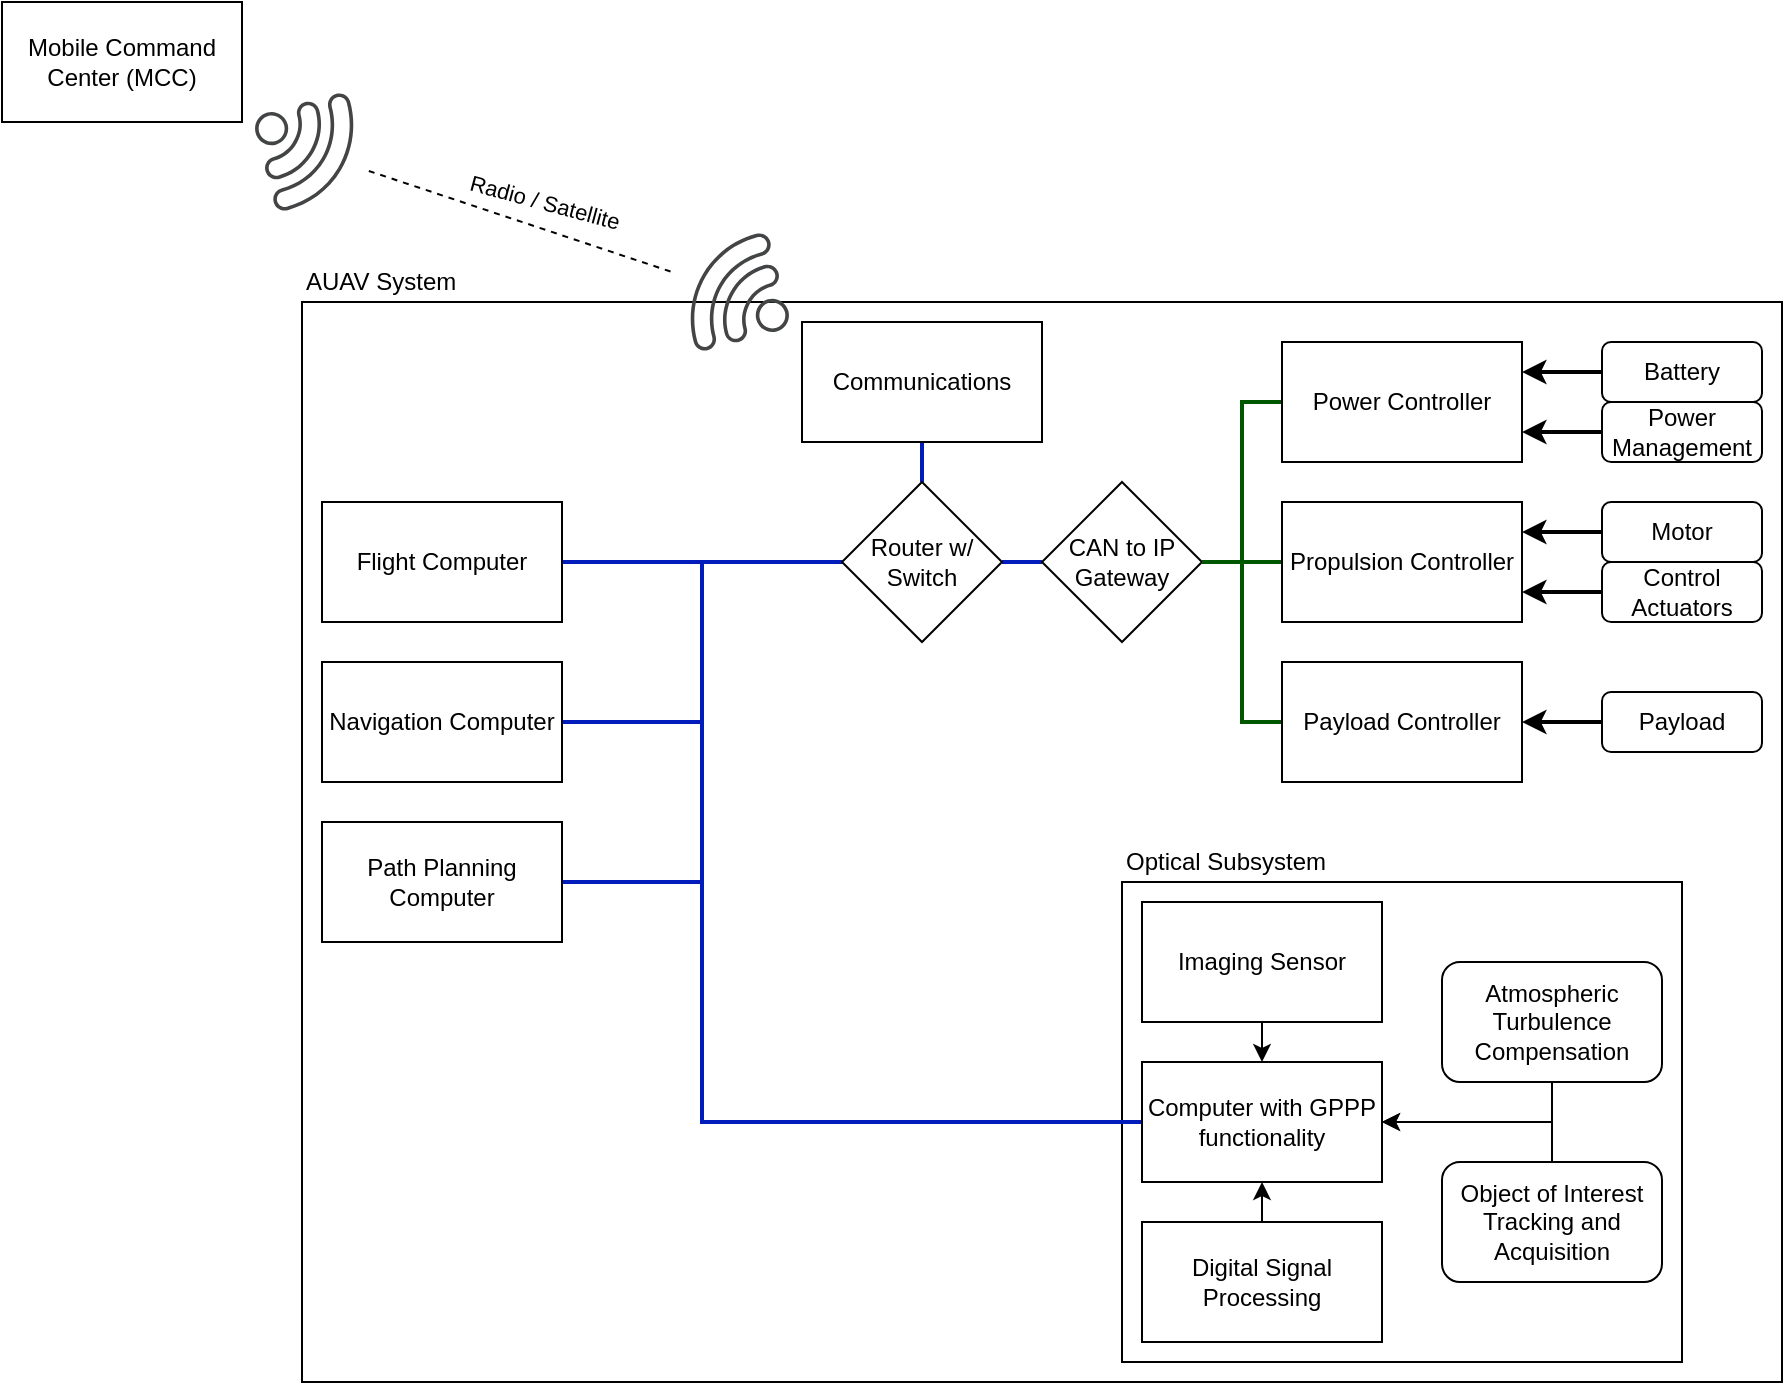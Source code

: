 <mxfile version="19.0.3" type="device" pages="2"><diagram id="a1Nc6bbtsehkuqlDhTDn" name="AUAV System"><mxGraphModel dx="1038" dy="641" grid="1" gridSize="10" guides="1" tooltips="1" connect="1" arrows="1" fold="1" page="1" pageScale="1" pageWidth="1100" pageHeight="850" math="0" shadow="0"><root><mxCell id="0"/><mxCell id="1" parent="0"/><mxCell id="znmKWC594NQdGTzIe42B-1" value="" style="rounded=0;whiteSpace=wrap;html=1;fillColor=none;" vertex="1" parent="1"><mxGeometry x="190" y="190" width="740" height="540" as="geometry"/></mxCell><mxCell id="JwsOHd1-iFnEKTOOpqQ--11" value="" style="rounded=0;whiteSpace=wrap;html=1;fillColor=none;" parent="1" vertex="1"><mxGeometry x="600" y="480" width="280" height="240" as="geometry"/></mxCell><mxCell id="JwsOHd1-iFnEKTOOpqQ--1" value="Mobile Command Center (MCC)" style="rounded=0;whiteSpace=wrap;html=1;" parent="1" vertex="1"><mxGeometry x="40" y="40" width="120" height="60" as="geometry"/></mxCell><mxCell id="JwsOHd1-iFnEKTOOpqQ--33" style="edgeStyle=orthogonalEdgeStyle;rounded=0;orthogonalLoop=1;jettySize=auto;html=1;exitX=0.5;exitY=1;exitDx=0;exitDy=0;entryX=0.5;entryY=0;entryDx=0;entryDy=0;endArrow=none;endFill=0;strokeWidth=2;fillColor=#0050ef;strokeColor=#001DBC;" parent="1" source="JwsOHd1-iFnEKTOOpqQ--3" target="JwsOHd1-iFnEKTOOpqQ--24" edge="1"><mxGeometry relative="1" as="geometry"/></mxCell><mxCell id="JwsOHd1-iFnEKTOOpqQ--3" value="Communications" style="rounded=0;whiteSpace=wrap;html=1;" parent="1" vertex="1"><mxGeometry x="440" y="200" width="120" height="60" as="geometry"/></mxCell><mxCell id="JwsOHd1-iFnEKTOOpqQ--28" style="edgeStyle=orthogonalEdgeStyle;rounded=0;orthogonalLoop=1;jettySize=auto;html=1;exitX=1;exitY=0.5;exitDx=0;exitDy=0;entryX=0;entryY=0.5;entryDx=0;entryDy=0;fillColor=#0050ef;strokeColor=#001DBC;strokeWidth=2;endArrow=none;endFill=0;" parent="1" source="JwsOHd1-iFnEKTOOpqQ--4" target="JwsOHd1-iFnEKTOOpqQ--24" edge="1"><mxGeometry relative="1" as="geometry"/></mxCell><mxCell id="JwsOHd1-iFnEKTOOpqQ--4" value="Flight Computer" style="rounded=0;whiteSpace=wrap;html=1;" parent="1" vertex="1"><mxGeometry x="200" y="290" width="120" height="60" as="geometry"/></mxCell><mxCell id="JwsOHd1-iFnEKTOOpqQ--29" style="edgeStyle=orthogonalEdgeStyle;rounded=0;orthogonalLoop=1;jettySize=auto;html=1;exitX=1;exitY=0.5;exitDx=0;exitDy=0;entryX=0;entryY=0.5;entryDx=0;entryDy=0;fillColor=#0050ef;strokeColor=#001DBC;strokeWidth=2;endArrow=none;endFill=0;" parent="1" source="JwsOHd1-iFnEKTOOpqQ--5" target="JwsOHd1-iFnEKTOOpqQ--24" edge="1"><mxGeometry relative="1" as="geometry"/></mxCell><mxCell id="JwsOHd1-iFnEKTOOpqQ--5" value="Navigation Computer" style="rounded=0;whiteSpace=wrap;html=1;" parent="1" vertex="1"><mxGeometry x="200" y="370" width="120" height="60" as="geometry"/></mxCell><mxCell id="JwsOHd1-iFnEKTOOpqQ--30" style="edgeStyle=orthogonalEdgeStyle;rounded=0;orthogonalLoop=1;jettySize=auto;html=1;exitX=1;exitY=0.5;exitDx=0;exitDy=0;entryX=0;entryY=0.5;entryDx=0;entryDy=0;fillColor=#0050ef;strokeColor=#001DBC;strokeWidth=2;endArrow=none;endFill=0;" parent="1" source="JwsOHd1-iFnEKTOOpqQ--6" target="JwsOHd1-iFnEKTOOpqQ--24" edge="1"><mxGeometry relative="1" as="geometry"/></mxCell><mxCell id="JwsOHd1-iFnEKTOOpqQ--6" value="Path Planning Computer" style="rounded=0;whiteSpace=wrap;html=1;" parent="1" vertex="1"><mxGeometry x="200" y="450" width="120" height="60" as="geometry"/></mxCell><mxCell id="JwsOHd1-iFnEKTOOpqQ--27" style="edgeStyle=orthogonalEdgeStyle;rounded=0;orthogonalLoop=1;jettySize=auto;html=1;exitX=0;exitY=0.5;exitDx=0;exitDy=0;entryX=1;entryY=0.5;entryDx=0;entryDy=0;strokeWidth=2;fillColor=#008a00;strokeColor=#005700;endArrow=none;endFill=0;" parent="1" source="JwsOHd1-iFnEKTOOpqQ--7" target="JwsOHd1-iFnEKTOOpqQ--25" edge="1"><mxGeometry relative="1" as="geometry"/></mxCell><mxCell id="JwsOHd1-iFnEKTOOpqQ--7" value="Propulsion Controller" style="rounded=0;whiteSpace=wrap;html=1;" parent="1" vertex="1"><mxGeometry x="680" y="290" width="120" height="60" as="geometry"/></mxCell><mxCell id="JwsOHd1-iFnEKTOOpqQ--21" style="edgeStyle=orthogonalEdgeStyle;rounded=0;orthogonalLoop=1;jettySize=auto;html=1;exitX=0.5;exitY=1;exitDx=0;exitDy=0;entryX=0.5;entryY=0;entryDx=0;entryDy=0;" parent="1" source="JwsOHd1-iFnEKTOOpqQ--12" target="JwsOHd1-iFnEKTOOpqQ--13" edge="1"><mxGeometry relative="1" as="geometry"/></mxCell><mxCell id="JwsOHd1-iFnEKTOOpqQ--12" value="Imaging Sensor" style="rounded=0;whiteSpace=wrap;html=1;fillColor=default;" parent="1" vertex="1"><mxGeometry x="610" y="490" width="120" height="60" as="geometry"/></mxCell><mxCell id="JwsOHd1-iFnEKTOOpqQ--31" style="edgeStyle=orthogonalEdgeStyle;rounded=0;orthogonalLoop=1;jettySize=auto;html=1;exitX=0;exitY=0.5;exitDx=0;exitDy=0;entryX=0.5;entryY=1;entryDx=0;entryDy=0;fillColor=#0050ef;strokeColor=#001DBC;strokeWidth=2;endArrow=none;endFill=0;" parent="1" source="JwsOHd1-iFnEKTOOpqQ--13" target="JwsOHd1-iFnEKTOOpqQ--24" edge="1"><mxGeometry relative="1" as="geometry"><Array as="points"><mxPoint x="390" y="600"/><mxPoint x="390" y="320"/><mxPoint x="500" y="320"/></Array></mxGeometry></mxCell><mxCell id="JwsOHd1-iFnEKTOOpqQ--13" value="Computer with GPPP functionality" style="rounded=0;whiteSpace=wrap;html=1;fillColor=default;" parent="1" vertex="1"><mxGeometry x="610" y="570" width="120" height="60" as="geometry"/></mxCell><mxCell id="JwsOHd1-iFnEKTOOpqQ--22" style="edgeStyle=orthogonalEdgeStyle;rounded=0;orthogonalLoop=1;jettySize=auto;html=1;exitX=0.5;exitY=0;exitDx=0;exitDy=0;entryX=0.5;entryY=1;entryDx=0;entryDy=0;" parent="1" source="JwsOHd1-iFnEKTOOpqQ--14" target="JwsOHd1-iFnEKTOOpqQ--13" edge="1"><mxGeometry relative="1" as="geometry"/></mxCell><mxCell id="JwsOHd1-iFnEKTOOpqQ--14" value="Digital Signal Processing" style="rounded=0;whiteSpace=wrap;html=1;fillColor=default;" parent="1" vertex="1"><mxGeometry x="610" y="650" width="120" height="60" as="geometry"/></mxCell><mxCell id="JwsOHd1-iFnEKTOOpqQ--26" style="edgeStyle=orthogonalEdgeStyle;rounded=0;orthogonalLoop=1;jettySize=auto;html=1;exitX=0;exitY=0.5;exitDx=0;exitDy=0;entryX=1;entryY=0.5;entryDx=0;entryDy=0;strokeWidth=2;fillColor=#008a00;strokeColor=#005700;endArrow=none;endFill=0;" parent="1" source="JwsOHd1-iFnEKTOOpqQ--15" target="JwsOHd1-iFnEKTOOpqQ--25" edge="1"><mxGeometry relative="1" as="geometry"/></mxCell><mxCell id="JwsOHd1-iFnEKTOOpqQ--15" value="Payload Controller" style="rounded=0;whiteSpace=wrap;html=1;fillColor=default;" parent="1" vertex="1"><mxGeometry x="680" y="370" width="120" height="60" as="geometry"/></mxCell><mxCell id="JwsOHd1-iFnEKTOOpqQ--19" style="edgeStyle=orthogonalEdgeStyle;rounded=0;orthogonalLoop=1;jettySize=auto;html=1;exitX=0.5;exitY=1;exitDx=0;exitDy=0;entryX=1;entryY=0.5;entryDx=0;entryDy=0;" parent="1" source="JwsOHd1-iFnEKTOOpqQ--17" target="JwsOHd1-iFnEKTOOpqQ--13" edge="1"><mxGeometry relative="1" as="geometry"/></mxCell><mxCell id="JwsOHd1-iFnEKTOOpqQ--17" value="Atmospheric Turbulence Compensation" style="rounded=1;whiteSpace=wrap;html=1;fillColor=default;" parent="1" vertex="1"><mxGeometry x="760" y="520" width="110" height="60" as="geometry"/></mxCell><mxCell id="JwsOHd1-iFnEKTOOpqQ--20" style="edgeStyle=orthogonalEdgeStyle;rounded=0;orthogonalLoop=1;jettySize=auto;html=1;exitX=0.5;exitY=0;exitDx=0;exitDy=0;entryX=1;entryY=0.5;entryDx=0;entryDy=0;" parent="1" source="JwsOHd1-iFnEKTOOpqQ--18" target="JwsOHd1-iFnEKTOOpqQ--13" edge="1"><mxGeometry relative="1" as="geometry"/></mxCell><mxCell id="JwsOHd1-iFnEKTOOpqQ--18" value="Object of Interest Tracking and Acquisition" style="rounded=1;whiteSpace=wrap;html=1;fillColor=default;" parent="1" vertex="1"><mxGeometry x="760" y="620" width="110" height="60" as="geometry"/></mxCell><mxCell id="JwsOHd1-iFnEKTOOpqQ--23" value="Optical Subsystem" style="text;html=1;strokeColor=none;fillColor=none;align=left;verticalAlign=middle;whiteSpace=wrap;rounded=0;" parent="1" vertex="1"><mxGeometry x="600" y="460" width="280" height="20" as="geometry"/></mxCell><mxCell id="JwsOHd1-iFnEKTOOpqQ--32" style="edgeStyle=orthogonalEdgeStyle;rounded=0;orthogonalLoop=1;jettySize=auto;html=1;exitX=1;exitY=0.5;exitDx=0;exitDy=0;entryX=0;entryY=0.5;entryDx=0;entryDy=0;strokeWidth=2;fillColor=#0050ef;strokeColor=#001DBC;endArrow=none;endFill=0;" parent="1" source="JwsOHd1-iFnEKTOOpqQ--24" target="JwsOHd1-iFnEKTOOpqQ--25" edge="1"><mxGeometry relative="1" as="geometry"/></mxCell><mxCell id="JwsOHd1-iFnEKTOOpqQ--24" value="Router w/&lt;br&gt;Switch" style="rhombus;whiteSpace=wrap;html=1;fillColor=default;" parent="1" vertex="1"><mxGeometry x="460" y="280" width="80" height="80" as="geometry"/></mxCell><mxCell id="JwsOHd1-iFnEKTOOpqQ--25" value="CAN to IP&lt;br&gt;Gateway" style="rhombus;whiteSpace=wrap;html=1;fillColor=default;" parent="1" vertex="1"><mxGeometry x="560" y="280" width="80" height="80" as="geometry"/></mxCell><mxCell id="JwsOHd1-iFnEKTOOpqQ--35" value="" style="sketch=0;pointerEvents=1;shadow=0;dashed=0;html=1;strokeColor=none;fillColor=#434445;aspect=fixed;labelPosition=center;verticalLabelPosition=bottom;verticalAlign=top;align=center;outlineConnect=0;shape=mxgraph.vvd.wi_fi;rotation=75;" parent="1" vertex="1"><mxGeometry x="170" y="90" width="50" height="50" as="geometry"/></mxCell><mxCell id="JwsOHd1-iFnEKTOOpqQ--36" value="" style="sketch=0;pointerEvents=1;shadow=0;dashed=0;html=1;strokeColor=none;fillColor=#434445;aspect=fixed;labelPosition=center;verticalLabelPosition=bottom;verticalAlign=top;align=center;outlineConnect=0;shape=mxgraph.vvd.wi_fi;rotation=-105;" parent="1" vertex="1"><mxGeometry x="380" y="160" width="50" height="50" as="geometry"/></mxCell><mxCell id="JwsOHd1-iFnEKTOOpqQ--37" value="" style="endArrow=none;html=1;rounded=0;strokeWidth=1;dashed=1;" parent="1" source="JwsOHd1-iFnEKTOOpqQ--35" target="JwsOHd1-iFnEKTOOpqQ--36" edge="1"><mxGeometry width="50" height="50" relative="1" as="geometry"><mxPoint x="400" y="320" as="sourcePoint"/><mxPoint x="450" y="270" as="targetPoint"/></mxGeometry></mxCell><mxCell id="JwsOHd1-iFnEKTOOpqQ--38" value="Radio / Satellite" style="edgeLabel;html=1;align=center;verticalAlign=middle;resizable=0;points=[];rotation=15;" parent="JwsOHd1-iFnEKTOOpqQ--37" vertex="1" connectable="0"><mxGeometry x="-0.395" relative="1" as="geometry"><mxPoint x="41" as="offset"/></mxGeometry></mxCell><mxCell id="znmKWC594NQdGTzIe42B-2" value="AUAV System" style="text;html=1;strokeColor=none;fillColor=none;align=left;verticalAlign=middle;whiteSpace=wrap;rounded=0;" vertex="1" parent="1"><mxGeometry x="190" y="170" width="700" height="20" as="geometry"/></mxCell><mxCell id="WJXOkzSdIoDBu00RN4Uy-2" style="edgeStyle=orthogonalEdgeStyle;rounded=0;orthogonalLoop=1;jettySize=auto;html=1;exitX=0;exitY=0.5;exitDx=0;exitDy=0;entryX=1;entryY=0.5;entryDx=0;entryDy=0;endArrow=none;endFill=0;strokeWidth=2;fillColor=#008a00;strokeColor=#005700;" edge="1" parent="1" source="WJXOkzSdIoDBu00RN4Uy-1" target="JwsOHd1-iFnEKTOOpqQ--25"><mxGeometry relative="1" as="geometry"/></mxCell><mxCell id="WJXOkzSdIoDBu00RN4Uy-1" value="Power Controller" style="rounded=0;whiteSpace=wrap;html=1;" vertex="1" parent="1"><mxGeometry x="680" y="210" width="120" height="60" as="geometry"/></mxCell><mxCell id="WJXOkzSdIoDBu00RN4Uy-6" style="edgeStyle=orthogonalEdgeStyle;rounded=0;orthogonalLoop=1;jettySize=auto;html=1;exitX=0;exitY=0.5;exitDx=0;exitDy=0;entryX=1;entryY=0.25;entryDx=0;entryDy=0;endArrow=classic;endFill=1;strokeWidth=2;" edge="1" parent="1" source="WJXOkzSdIoDBu00RN4Uy-3" target="WJXOkzSdIoDBu00RN4Uy-1"><mxGeometry relative="1" as="geometry"/></mxCell><mxCell id="WJXOkzSdIoDBu00RN4Uy-3" value="Battery" style="rounded=1;whiteSpace=wrap;html=1;fillColor=default;" vertex="1" parent="1"><mxGeometry x="840" y="210" width="80" height="30" as="geometry"/></mxCell><mxCell id="WJXOkzSdIoDBu00RN4Uy-5" style="edgeStyle=orthogonalEdgeStyle;rounded=0;orthogonalLoop=1;jettySize=auto;html=1;exitX=0;exitY=0.5;exitDx=0;exitDy=0;entryX=1;entryY=0.75;entryDx=0;entryDy=0;endArrow=classic;endFill=1;strokeWidth=2;" edge="1" parent="1" source="WJXOkzSdIoDBu00RN4Uy-4" target="WJXOkzSdIoDBu00RN4Uy-1"><mxGeometry relative="1" as="geometry"/></mxCell><mxCell id="WJXOkzSdIoDBu00RN4Uy-4" value="Power Management" style="rounded=1;whiteSpace=wrap;html=1;fillColor=default;" vertex="1" parent="1"><mxGeometry x="840" y="240" width="80" height="30" as="geometry"/></mxCell><mxCell id="WJXOkzSdIoDBu00RN4Uy-9" style="edgeStyle=orthogonalEdgeStyle;rounded=0;orthogonalLoop=1;jettySize=auto;html=1;exitX=0;exitY=0.5;exitDx=0;exitDy=0;entryX=1;entryY=0.25;entryDx=0;entryDy=0;endArrow=classic;endFill=1;strokeWidth=2;" edge="1" parent="1" source="WJXOkzSdIoDBu00RN4Uy-7" target="JwsOHd1-iFnEKTOOpqQ--7"><mxGeometry relative="1" as="geometry"/></mxCell><mxCell id="WJXOkzSdIoDBu00RN4Uy-7" value="Motor" style="rounded=1;whiteSpace=wrap;html=1;fillColor=default;" vertex="1" parent="1"><mxGeometry x="840" y="290" width="80" height="30" as="geometry"/></mxCell><mxCell id="WJXOkzSdIoDBu00RN4Uy-10" style="edgeStyle=orthogonalEdgeStyle;rounded=0;orthogonalLoop=1;jettySize=auto;html=1;exitX=0;exitY=0.5;exitDx=0;exitDy=0;entryX=1;entryY=0.75;entryDx=0;entryDy=0;endArrow=classic;endFill=1;strokeWidth=2;" edge="1" parent="1" source="WJXOkzSdIoDBu00RN4Uy-8" target="JwsOHd1-iFnEKTOOpqQ--7"><mxGeometry relative="1" as="geometry"/></mxCell><mxCell id="WJXOkzSdIoDBu00RN4Uy-8" value="Control Actuators" style="rounded=1;whiteSpace=wrap;html=1;fillColor=default;" vertex="1" parent="1"><mxGeometry x="840" y="320" width="80" height="30" as="geometry"/></mxCell><mxCell id="WJXOkzSdIoDBu00RN4Uy-12" style="edgeStyle=orthogonalEdgeStyle;rounded=0;orthogonalLoop=1;jettySize=auto;html=1;exitX=0;exitY=0.5;exitDx=0;exitDy=0;entryX=1;entryY=0.5;entryDx=0;entryDy=0;endArrow=classic;endFill=1;strokeWidth=2;" edge="1" parent="1" source="WJXOkzSdIoDBu00RN4Uy-11" target="JwsOHd1-iFnEKTOOpqQ--15"><mxGeometry relative="1" as="geometry"/></mxCell><mxCell id="WJXOkzSdIoDBu00RN4Uy-11" value="Payload" style="rounded=1;whiteSpace=wrap;html=1;fillColor=default;" vertex="1" parent="1"><mxGeometry x="840" y="385" width="80" height="30" as="geometry"/></mxCell></root></mxGraphModel></diagram><diagram id="5eAtxooq44eECFLf5p2M" name="MCC System"><mxGraphModel dx="1038" dy="641" grid="1" gridSize="10" guides="1" tooltips="1" connect="1" arrows="1" fold="1" page="1" pageScale="1" pageWidth="1100" pageHeight="850" math="0" shadow="0"><root><mxCell id="0"/><mxCell id="1" parent="0"/><mxCell id="jv9x1WldOj_CAiuNEpaU-1" value="" style="rounded=0;whiteSpace=wrap;html=1;fillColor=none;" vertex="1" parent="1"><mxGeometry x="80" y="190" width="800" height="480" as="geometry"/></mxCell><mxCell id="CI7kq2AlFk2j7cEZzmXP-1" value="Autonomous Unmanned Aerial Vehicle (AUAV)" style="rounded=0;whiteSpace=wrap;html=1;" vertex="1" parent="1"><mxGeometry x="40" y="40" width="120" height="60" as="geometry"/></mxCell><mxCell id="ttouWci0TnQSv5132wDL-1" value="" style="sketch=0;pointerEvents=1;shadow=0;dashed=0;html=1;strokeColor=none;fillColor=#434445;aspect=fixed;labelPosition=center;verticalLabelPosition=bottom;verticalAlign=top;align=center;outlineConnect=0;shape=mxgraph.vvd.wi_fi;rotation=75;" vertex="1" parent="1"><mxGeometry x="170" y="90" width="50" height="50" as="geometry"/></mxCell><mxCell id="ttouWci0TnQSv5132wDL-2" value="" style="sketch=0;pointerEvents=1;shadow=0;dashed=0;html=1;strokeColor=none;fillColor=#434445;aspect=fixed;labelPosition=center;verticalLabelPosition=bottom;verticalAlign=top;align=center;outlineConnect=0;shape=mxgraph.vvd.wi_fi;rotation=-105;" vertex="1" parent="1"><mxGeometry x="380" y="160" width="50" height="50" as="geometry"/></mxCell><mxCell id="ttouWci0TnQSv5132wDL-3" value="" style="endArrow=none;html=1;rounded=0;strokeWidth=1;dashed=1;" edge="1" parent="1" source="ttouWci0TnQSv5132wDL-1" target="ttouWci0TnQSv5132wDL-2"><mxGeometry width="50" height="50" relative="1" as="geometry"><mxPoint x="400" y="320" as="sourcePoint"/><mxPoint x="450" y="270" as="targetPoint"/></mxGeometry></mxCell><mxCell id="ttouWci0TnQSv5132wDL-4" value="Radio / Satellite" style="edgeLabel;html=1;align=center;verticalAlign=middle;resizable=0;points=[];rotation=15;" vertex="1" connectable="0" parent="ttouWci0TnQSv5132wDL-3"><mxGeometry x="-0.395" relative="1" as="geometry"><mxPoint x="41" as="offset"/></mxGeometry></mxCell><mxCell id="ocKvbF00O8Q5noHPC3Aw-27" style="edgeStyle=orthogonalEdgeStyle;rounded=0;orthogonalLoop=1;jettySize=auto;html=1;exitX=0.5;exitY=0;exitDx=0;exitDy=0;endArrow=none;endFill=0;strokeWidth=2;fillColor=#0050ef;strokeColor=#001DBC;dashed=1;" edge="1" parent="1" source="ttouWci0TnQSv5132wDL-5" target="ocKvbF00O8Q5noHPC3Aw-23"><mxGeometry relative="1" as="geometry"><Array as="points"><mxPoint x="500" y="70"/></Array></mxGeometry></mxCell><mxCell id="D9F9rnnXKenLaowVEUnp-3" value="Hardline Connection" style="edgeLabel;html=1;align=center;verticalAlign=middle;resizable=0;points=[];" vertex="1" connectable="0" parent="ocKvbF00O8Q5noHPC3Aw-27"><mxGeometry x="0.355" y="3" relative="1" as="geometry"><mxPoint y="-7" as="offset"/></mxGeometry></mxCell><mxCell id="ocKvbF00O8Q5noHPC3Aw-47" style="edgeStyle=orthogonalEdgeStyle;rounded=0;orthogonalLoop=1;jettySize=auto;html=1;exitX=0.5;exitY=1;exitDx=0;exitDy=0;entryX=0.5;entryY=0;entryDx=0;entryDy=0;endArrow=none;endFill=0;strokeWidth=2;fillColor=#0050ef;strokeColor=#001DBC;" edge="1" parent="1" source="ttouWci0TnQSv5132wDL-5" target="lpucd0ZgzSEaIoM2IqHO-1"><mxGeometry relative="1" as="geometry"/></mxCell><mxCell id="ttouWci0TnQSv5132wDL-5" value="Communications" style="rounded=0;whiteSpace=wrap;html=1;" vertex="1" parent="1"><mxGeometry x="440" y="200" width="120" height="60" as="geometry"/></mxCell><mxCell id="ITx_1mNBdu_jQG4DRGNg-1" value="Flight Officer Console" style="rounded=0;whiteSpace=wrap;html=1;" vertex="1" parent="1"><mxGeometry x="260" y="290" width="120" height="60" as="geometry"/></mxCell><mxCell id="ocKvbF00O8Q5noHPC3Aw-48" style="edgeStyle=orthogonalEdgeStyle;rounded=0;orthogonalLoop=1;jettySize=auto;html=1;exitX=0;exitY=0.5;exitDx=0;exitDy=0;entryX=1;entryY=0.5;entryDx=0;entryDy=0;endArrow=none;endFill=0;strokeWidth=2;fillColor=#0050ef;strokeColor=#001DBC;" edge="1" parent="1" source="lpucd0ZgzSEaIoM2IqHO-1" target="ITx_1mNBdu_jQG4DRGNg-1"><mxGeometry relative="1" as="geometry"/></mxCell><mxCell id="ocKvbF00O8Q5noHPC3Aw-51" style="edgeStyle=orthogonalEdgeStyle;rounded=0;orthogonalLoop=1;jettySize=auto;html=1;exitX=1;exitY=0.5;exitDx=0;exitDy=0;entryX=0;entryY=0.5;entryDx=0;entryDy=0;endArrow=none;endFill=0;strokeWidth=2;fillColor=#0050ef;strokeColor=#001DBC;" edge="1" parent="1" source="lpucd0ZgzSEaIoM2IqHO-1" target="lpucd0ZgzSEaIoM2IqHO-4"><mxGeometry relative="1" as="geometry"/></mxCell><mxCell id="u-Wi6LGSe5QoFKOFE58F-2" style="edgeStyle=orthogonalEdgeStyle;rounded=0;orthogonalLoop=1;jettySize=auto;html=1;exitX=0.5;exitY=1;exitDx=0;exitDy=0;entryX=0.5;entryY=0;entryDx=0;entryDy=0;endArrow=none;endFill=0;strokeWidth=2;fillColor=#0050ef;strokeColor=#001DBC;" edge="1" parent="1" source="lpucd0ZgzSEaIoM2IqHO-1" target="u-Wi6LGSe5QoFKOFE58F-1"><mxGeometry relative="1" as="geometry"/></mxCell><mxCell id="lpucd0ZgzSEaIoM2IqHO-1" value="Router w/&lt;br&gt;Switch" style="rhombus;whiteSpace=wrap;html=1;fillColor=default;" vertex="1" parent="1"><mxGeometry x="460" y="280" width="80" height="80" as="geometry"/></mxCell><mxCell id="ocKvbF00O8Q5noHPC3Aw-49" style="edgeStyle=orthogonalEdgeStyle;rounded=0;orthogonalLoop=1;jettySize=auto;html=1;exitX=1;exitY=0.5;exitDx=0;exitDy=0;endArrow=none;endFill=0;strokeWidth=2;entryX=0;entryY=0.5;entryDx=0;entryDy=0;fillColor=#0050ef;strokeColor=#001DBC;" edge="1" parent="1" source="lpucd0ZgzSEaIoM2IqHO-2" target="lpucd0ZgzSEaIoM2IqHO-1"><mxGeometry relative="1" as="geometry"><mxPoint x="440" y="360" as="targetPoint"/></mxGeometry></mxCell><mxCell id="lpucd0ZgzSEaIoM2IqHO-2" value="Operator Console" style="rounded=0;whiteSpace=wrap;html=1;" vertex="1" parent="1"><mxGeometry x="260" y="430" width="120" height="60" as="geometry"/></mxCell><mxCell id="ocKvbF00O8Q5noHPC3Aw-50" style="edgeStyle=orthogonalEdgeStyle;rounded=0;orthogonalLoop=1;jettySize=auto;html=1;exitX=1;exitY=0.5;exitDx=0;exitDy=0;entryX=0;entryY=0.5;entryDx=0;entryDy=0;endArrow=none;endFill=0;strokeWidth=2;fillColor=#0050ef;strokeColor=#001DBC;" edge="1" parent="1" source="lpucd0ZgzSEaIoM2IqHO-3" target="lpucd0ZgzSEaIoM2IqHO-1"><mxGeometry relative="1" as="geometry"/></mxCell><mxCell id="lpucd0ZgzSEaIoM2IqHO-3" value="Intelligence Officer Console" style="rounded=0;whiteSpace=wrap;html=1;" vertex="1" parent="1"><mxGeometry x="260" y="570" width="120" height="60" as="geometry"/></mxCell><mxCell id="lpucd0ZgzSEaIoM2IqHO-4" value="Power Mangagement" style="rounded=0;whiteSpace=wrap;html=1;" vertex="1" parent="1"><mxGeometry x="620" y="290" width="120" height="60" as="geometry"/></mxCell><mxCell id="ocKvbF00O8Q5noHPC3Aw-5" style="edgeStyle=orthogonalEdgeStyle;rounded=0;orthogonalLoop=1;jettySize=auto;html=1;exitX=0.5;exitY=1;exitDx=0;exitDy=0;entryX=0;entryY=0.5;entryDx=0;entryDy=0;endArrow=classic;endFill=1;strokeWidth=2;" edge="1" parent="1" source="ocKvbF00O8Q5noHPC3Aw-1" target="ITx_1mNBdu_jQG4DRGNg-1"><mxGeometry relative="1" as="geometry"/></mxCell><mxCell id="ocKvbF00O8Q5noHPC3Aw-1" value="Computer" style="rounded=1;whiteSpace=wrap;html=1;fillColor=default;" vertex="1" parent="1"><mxGeometry x="160" y="260" width="70" height="40" as="geometry"/></mxCell><mxCell id="ocKvbF00O8Q5noHPC3Aw-4" style="edgeStyle=orthogonalEdgeStyle;rounded=0;orthogonalLoop=1;jettySize=auto;html=1;exitX=1;exitY=0.5;exitDx=0;exitDy=0;entryX=0;entryY=0.5;entryDx=0;entryDy=0;endArrow=classic;endFill=1;strokeWidth=2;" edge="1" parent="1" source="ocKvbF00O8Q5noHPC3Aw-2" target="ITx_1mNBdu_jQG4DRGNg-1"><mxGeometry relative="1" as="geometry"/></mxCell><mxCell id="ocKvbF00O8Q5noHPC3Aw-2" value="HID" style="rounded=1;whiteSpace=wrap;html=1;fillColor=default;" vertex="1" parent="1"><mxGeometry x="90" y="300" width="70" height="40" as="geometry"/></mxCell><mxCell id="ocKvbF00O8Q5noHPC3Aw-6" style="edgeStyle=orthogonalEdgeStyle;rounded=0;orthogonalLoop=1;jettySize=auto;html=1;exitX=0.5;exitY=0;exitDx=0;exitDy=0;entryX=0;entryY=0.5;entryDx=0;entryDy=0;endArrow=classic;endFill=1;strokeWidth=2;" edge="1" parent="1" source="ocKvbF00O8Q5noHPC3Aw-3" target="ITx_1mNBdu_jQG4DRGNg-1"><mxGeometry relative="1" as="geometry"/></mxCell><mxCell id="ocKvbF00O8Q5noHPC3Aw-3" value="Monitor(s)" style="rounded=1;whiteSpace=wrap;html=1;fillColor=default;" vertex="1" parent="1"><mxGeometry x="160" y="340" width="70" height="40" as="geometry"/></mxCell><mxCell id="ocKvbF00O8Q5noHPC3Aw-18" style="edgeStyle=orthogonalEdgeStyle;rounded=0;orthogonalLoop=1;jettySize=auto;html=1;exitX=0.5;exitY=1;exitDx=0;exitDy=0;entryX=0;entryY=0.5;entryDx=0;entryDy=0;endArrow=classic;endFill=1;strokeWidth=2;" edge="1" parent="1" source="ocKvbF00O8Q5noHPC3Aw-7" target="lpucd0ZgzSEaIoM2IqHO-2"><mxGeometry relative="1" as="geometry"/></mxCell><mxCell id="ocKvbF00O8Q5noHPC3Aw-7" value="Computer" style="rounded=1;whiteSpace=wrap;html=1;fillColor=default;" vertex="1" parent="1"><mxGeometry x="160" y="400" width="70" height="40" as="geometry"/></mxCell><mxCell id="ocKvbF00O8Q5noHPC3Aw-10" style="edgeStyle=orthogonalEdgeStyle;rounded=0;orthogonalLoop=1;jettySize=auto;html=1;exitX=1;exitY=0.5;exitDx=0;exitDy=0;entryX=0;entryY=0.5;entryDx=0;entryDy=0;endArrow=classic;endFill=1;strokeWidth=2;" edge="1" parent="1" source="ocKvbF00O8Q5noHPC3Aw-8" target="lpucd0ZgzSEaIoM2IqHO-2"><mxGeometry relative="1" as="geometry"/></mxCell><mxCell id="ocKvbF00O8Q5noHPC3Aw-8" value="HID" style="rounded=1;whiteSpace=wrap;html=1;fillColor=default;" vertex="1" parent="1"><mxGeometry x="90" y="440" width="70" height="40" as="geometry"/></mxCell><mxCell id="ocKvbF00O8Q5noHPC3Aw-17" style="edgeStyle=orthogonalEdgeStyle;rounded=0;orthogonalLoop=1;jettySize=auto;html=1;exitX=0.5;exitY=0;exitDx=0;exitDy=0;entryX=0;entryY=0.5;entryDx=0;entryDy=0;endArrow=classic;endFill=1;strokeWidth=2;" edge="1" parent="1" source="ocKvbF00O8Q5noHPC3Aw-9" target="lpucd0ZgzSEaIoM2IqHO-2"><mxGeometry relative="1" as="geometry"/></mxCell><mxCell id="ocKvbF00O8Q5noHPC3Aw-9" value="Monitor(s)" style="rounded=1;whiteSpace=wrap;html=1;fillColor=default;" vertex="1" parent="1"><mxGeometry x="160" y="480" width="70" height="40" as="geometry"/></mxCell><mxCell id="ocKvbF00O8Q5noHPC3Aw-15" style="edgeStyle=orthogonalEdgeStyle;rounded=0;orthogonalLoop=1;jettySize=auto;html=1;exitX=0.5;exitY=1;exitDx=0;exitDy=0;entryX=0;entryY=0.5;entryDx=0;entryDy=0;endArrow=classic;endFill=1;strokeWidth=2;" edge="1" parent="1" source="ocKvbF00O8Q5noHPC3Aw-11" target="lpucd0ZgzSEaIoM2IqHO-3"><mxGeometry relative="1" as="geometry"/></mxCell><mxCell id="ocKvbF00O8Q5noHPC3Aw-11" value="Computer" style="rounded=1;whiteSpace=wrap;html=1;fillColor=default;" vertex="1" parent="1"><mxGeometry x="160" y="540" width="70" height="40" as="geometry"/></mxCell><mxCell id="ocKvbF00O8Q5noHPC3Aw-14" style="edgeStyle=orthogonalEdgeStyle;rounded=0;orthogonalLoop=1;jettySize=auto;html=1;exitX=1;exitY=0.5;exitDx=0;exitDy=0;entryX=0;entryY=0.5;entryDx=0;entryDy=0;endArrow=classic;endFill=1;strokeWidth=2;" edge="1" parent="1" source="ocKvbF00O8Q5noHPC3Aw-12" target="lpucd0ZgzSEaIoM2IqHO-3"><mxGeometry relative="1" as="geometry"/></mxCell><mxCell id="ocKvbF00O8Q5noHPC3Aw-12" value="HID" style="rounded=1;whiteSpace=wrap;html=1;fillColor=default;" vertex="1" parent="1"><mxGeometry x="90" y="580" width="70" height="40" as="geometry"/></mxCell><mxCell id="ocKvbF00O8Q5noHPC3Aw-16" style="edgeStyle=orthogonalEdgeStyle;rounded=0;orthogonalLoop=1;jettySize=auto;html=1;exitX=0.5;exitY=0;exitDx=0;exitDy=0;entryX=0;entryY=0.5;entryDx=0;entryDy=0;endArrow=classic;endFill=1;strokeWidth=2;" edge="1" parent="1" source="ocKvbF00O8Q5noHPC3Aw-13" target="lpucd0ZgzSEaIoM2IqHO-3"><mxGeometry relative="1" as="geometry"/></mxCell><mxCell id="ocKvbF00O8Q5noHPC3Aw-13" value="Monitor(s)" style="rounded=1;whiteSpace=wrap;html=1;fillColor=default;" vertex="1" parent="1"><mxGeometry x="160" y="620" width="70" height="40" as="geometry"/></mxCell><mxCell id="ocKvbF00O8Q5noHPC3Aw-28" style="edgeStyle=orthogonalEdgeStyle;rounded=0;orthogonalLoop=1;jettySize=auto;html=1;exitX=0;exitY=0.5;exitDx=0;exitDy=0;entryX=1;entryY=0.5;entryDx=0;entryDy=0;endArrow=classic;endFill=1;strokeWidth=2;" edge="1" parent="1" source="ocKvbF00O8Q5noHPC3Aw-19" target="lpucd0ZgzSEaIoM2IqHO-4"><mxGeometry relative="1" as="geometry"/></mxCell><mxCell id="ocKvbF00O8Q5noHPC3Aw-19" value="Solar Panels" style="rounded=1;whiteSpace=wrap;html=1;fillColor=default;" vertex="1" parent="1"><mxGeometry x="800" y="275" width="70" height="30" as="geometry"/></mxCell><mxCell id="ocKvbF00O8Q5noHPC3Aw-30" style="edgeStyle=orthogonalEdgeStyle;rounded=0;orthogonalLoop=1;jettySize=auto;html=1;exitX=0;exitY=0.5;exitDx=0;exitDy=0;entryX=1;entryY=0.5;entryDx=0;entryDy=0;endArrow=classic;endFill=1;strokeWidth=2;" edge="1" parent="1" source="ocKvbF00O8Q5noHPC3Aw-20" target="lpucd0ZgzSEaIoM2IqHO-4"><mxGeometry relative="1" as="geometry"/></mxCell><mxCell id="ocKvbF00O8Q5noHPC3Aw-20" value="Generator" style="rounded=1;whiteSpace=wrap;html=1;fillColor=default;" vertex="1" parent="1"><mxGeometry x="800" y="335" width="70" height="30" as="geometry"/></mxCell><mxCell id="ocKvbF00O8Q5noHPC3Aw-29" style="edgeStyle=orthogonalEdgeStyle;rounded=0;orthogonalLoop=1;jettySize=auto;html=1;exitX=0;exitY=0.5;exitDx=0;exitDy=0;entryX=1;entryY=0.5;entryDx=0;entryDy=0;endArrow=classic;endFill=1;strokeWidth=2;" edge="1" parent="1" source="ocKvbF00O8Q5noHPC3Aw-21" target="lpucd0ZgzSEaIoM2IqHO-4"><mxGeometry relative="1" as="geometry"><Array as="points"><mxPoint x="800" y="320"/></Array></mxGeometry></mxCell><mxCell id="ocKvbF00O8Q5noHPC3Aw-21" value="Battery" style="rounded=1;whiteSpace=wrap;html=1;fillColor=default;" vertex="1" parent="1"><mxGeometry x="800" y="305" width="70" height="30" as="geometry"/></mxCell><mxCell id="ocKvbF00O8Q5noHPC3Aw-23" value="" style="points=[];aspect=fixed;html=1;align=center;shadow=0;dashed=0;image;image=img/lib/allied_telesis/buildings/Large_Building.svg;fillColor=default;" vertex="1" parent="1"><mxGeometry x="840" y="40" width="75" height="75" as="geometry"/></mxCell><mxCell id="ocKvbF00O8Q5noHPC3Aw-24" value="" style="sketch=0;pointerEvents=1;shadow=0;dashed=0;html=1;strokeColor=none;fillColor=#434445;aspect=fixed;labelPosition=center;verticalLabelPosition=bottom;verticalAlign=top;align=center;outlineConnect=0;shape=mxgraph.vvd.wi_fi;rotation=15;" vertex="1" parent="1"><mxGeometry x="570" y="160" width="50" height="50" as="geometry"/></mxCell><mxCell id="ocKvbF00O8Q5noHPC3Aw-25" value="" style="endArrow=none;html=1;rounded=0;strokeWidth=1;dashed=1;" edge="1" parent="1" source="ocKvbF00O8Q5noHPC3Aw-23" target="ocKvbF00O8Q5noHPC3Aw-24"><mxGeometry width="50" height="50" relative="1" as="geometry"><mxPoint x="233.42" y="134.473" as="sourcePoint"/><mxPoint x="386.58" y="185.527" as="targetPoint"/></mxGeometry></mxCell><mxCell id="ocKvbF00O8Q5noHPC3Aw-26" value="Radio / Satellite" style="edgeLabel;html=1;align=center;verticalAlign=middle;resizable=0;points=[];rotation=-20;" vertex="1" connectable="0" parent="ocKvbF00O8Q5noHPC3Aw-25"><mxGeometry x="-0.395" relative="1" as="geometry"><mxPoint x="-35" y="3" as="offset"/></mxGeometry></mxCell><mxCell id="ocKvbF00O8Q5noHPC3Aw-41" style="edgeStyle=orthogonalEdgeStyle;rounded=0;orthogonalLoop=1;jettySize=auto;html=1;exitX=0.5;exitY=0;exitDx=0;exitDy=0;entryX=0.5;entryY=1;entryDx=0;entryDy=0;endArrow=none;endFill=0;strokeWidth=2;fillColor=#008a00;strokeColor=#005700;" edge="1" parent="1" source="ocKvbF00O8Q5noHPC3Aw-31" target="ocKvbF00O8Q5noHPC3Aw-34"><mxGeometry relative="1" as="geometry"/></mxCell><mxCell id="ocKvbF00O8Q5noHPC3Aw-31" value="Driver Station" style="rounded=0;whiteSpace=wrap;html=1;" vertex="1" parent="1"><mxGeometry x="620" y="570" width="120" height="60" as="geometry"/></mxCell><mxCell id="ocKvbF00O8Q5noHPC3Aw-40" style="edgeStyle=orthogonalEdgeStyle;rounded=0;orthogonalLoop=1;jettySize=auto;html=1;exitX=0;exitY=0.5;exitDx=0;exitDy=0;entryX=1;entryY=0.75;entryDx=0;entryDy=0;endArrow=classic;endFill=1;strokeWidth=2;" edge="1" parent="1" source="ocKvbF00O8Q5noHPC3Aw-32" target="ocKvbF00O8Q5noHPC3Aw-31"><mxGeometry relative="1" as="geometry"/></mxCell><mxCell id="ocKvbF00O8Q5noHPC3Aw-32" value="Console Buttons" style="rounded=1;whiteSpace=wrap;html=1;fillColor=default;" vertex="1" parent="1"><mxGeometry x="800" y="600" width="70" height="30" as="geometry"/></mxCell><mxCell id="ocKvbF00O8Q5noHPC3Aw-39" style="edgeStyle=orthogonalEdgeStyle;rounded=0;orthogonalLoop=1;jettySize=auto;html=1;exitX=0;exitY=0.5;exitDx=0;exitDy=0;entryX=1;entryY=0.25;entryDx=0;entryDy=0;endArrow=classic;endFill=1;strokeWidth=2;" edge="1" parent="1" source="ocKvbF00O8Q5noHPC3Aw-33" target="ocKvbF00O8Q5noHPC3Aw-31"><mxGeometry relative="1" as="geometry"/></mxCell><mxCell id="ocKvbF00O8Q5noHPC3Aw-33" value="Steering wheel" style="rounded=1;whiteSpace=wrap;html=1;fillColor=default;" vertex="1" parent="1"><mxGeometry x="800" y="570" width="70" height="30" as="geometry"/></mxCell><mxCell id="ocKvbF00O8Q5noHPC3Aw-34" value="Vehicle Controller" style="rounded=0;whiteSpace=wrap;html=1;" vertex="1" parent="1"><mxGeometry x="620" y="430" width="120" height="60" as="geometry"/></mxCell><mxCell id="ocKvbF00O8Q5noHPC3Aw-45" style="edgeStyle=orthogonalEdgeStyle;rounded=0;orthogonalLoop=1;jettySize=auto;html=1;exitX=0;exitY=0.5;exitDx=0;exitDy=0;entryX=1;entryY=0.5;entryDx=0;entryDy=0;endArrow=classic;endFill=1;strokeWidth=2;" edge="1" parent="1" source="ocKvbF00O8Q5noHPC3Aw-35" target="ocKvbF00O8Q5noHPC3Aw-34"><mxGeometry relative="1" as="geometry"/></mxCell><mxCell id="ocKvbF00O8Q5noHPC3Aw-35" value="Hydraulics" style="rounded=1;whiteSpace=wrap;html=1;fillColor=default;" vertex="1" parent="1"><mxGeometry x="800" y="445" width="70" height="30" as="geometry"/></mxCell><mxCell id="ocKvbF00O8Q5noHPC3Aw-44" style="edgeStyle=orthogonalEdgeStyle;rounded=0;orthogonalLoop=1;jettySize=auto;html=1;exitX=0;exitY=0.5;exitDx=0;exitDy=0;entryX=1;entryY=0.5;entryDx=0;entryDy=0;endArrow=classic;endFill=1;strokeWidth=2;" edge="1" parent="1" source="ocKvbF00O8Q5noHPC3Aw-36" target="ocKvbF00O8Q5noHPC3Aw-34"><mxGeometry relative="1" as="geometry"/></mxCell><mxCell id="ocKvbF00O8Q5noHPC3Aw-36" value="Pneumatics" style="rounded=1;whiteSpace=wrap;html=1;fillColor=default;" vertex="1" parent="1"><mxGeometry x="800" y="475" width="70" height="30" as="geometry"/></mxCell><mxCell id="ocKvbF00O8Q5noHPC3Aw-46" style="edgeStyle=orthogonalEdgeStyle;rounded=0;orthogonalLoop=1;jettySize=auto;html=1;exitX=0;exitY=0.5;exitDx=0;exitDy=0;entryX=1;entryY=0.5;entryDx=0;entryDy=0;endArrow=classic;endFill=1;strokeWidth=2;" edge="1" parent="1" source="ocKvbF00O8Q5noHPC3Aw-42" target="ocKvbF00O8Q5noHPC3Aw-34"><mxGeometry relative="1" as="geometry"/></mxCell><mxCell id="ocKvbF00O8Q5noHPC3Aw-42" value="Engine" style="rounded=1;whiteSpace=wrap;html=1;fillColor=default;" vertex="1" parent="1"><mxGeometry x="800" y="415" width="70" height="30" as="geometry"/></mxCell><mxCell id="u-Wi6LGSe5QoFKOFE58F-3" style="edgeStyle=orthogonalEdgeStyle;rounded=0;orthogonalLoop=1;jettySize=auto;html=1;exitX=1;exitY=0.5;exitDx=0;exitDy=0;entryX=0;entryY=0.5;entryDx=0;entryDy=0;endArrow=none;endFill=0;strokeWidth=2;fillColor=#008a00;strokeColor=#005700;" edge="1" parent="1" source="u-Wi6LGSe5QoFKOFE58F-1" target="ocKvbF00O8Q5noHPC3Aw-34"><mxGeometry relative="1" as="geometry"/></mxCell><mxCell id="u-Wi6LGSe5QoFKOFE58F-1" value="CAN to IP&lt;br&gt;Gateway" style="rhombus;whiteSpace=wrap;html=1;fillColor=default;" vertex="1" parent="1"><mxGeometry x="460" y="420" width="80" height="80" as="geometry"/></mxCell><mxCell id="D9F9rnnXKenLaowVEUnp-1" value="MCC System" style="text;html=1;strokeColor=none;fillColor=none;align=left;verticalAlign=middle;whiteSpace=wrap;rounded=0;" vertex="1" parent="1"><mxGeometry x="80" y="170" width="700" height="20" as="geometry"/></mxCell></root></mxGraphModel></diagram></mxfile>